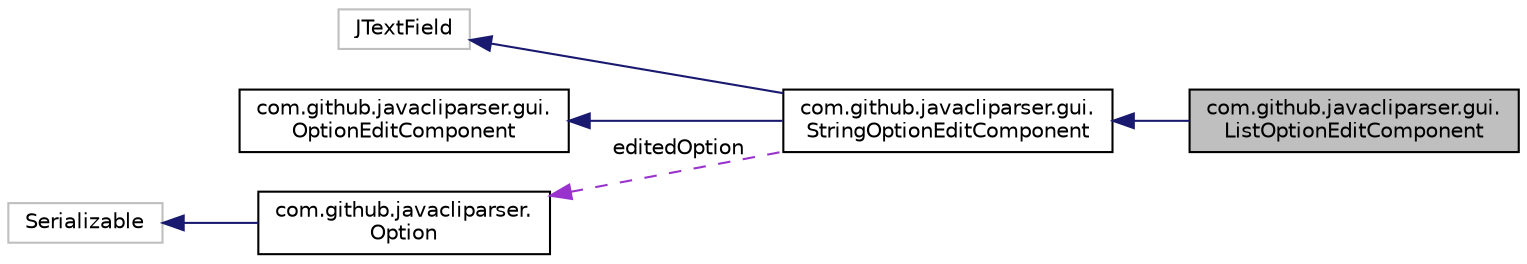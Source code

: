 digraph "com.github.javacliparser.gui.ListOptionEditComponent"
{
 // LATEX_PDF_SIZE
  edge [fontname="Helvetica",fontsize="10",labelfontname="Helvetica",labelfontsize="10"];
  node [fontname="Helvetica",fontsize="10",shape=record];
  rankdir="LR";
  Node1 [label="com.github.javacliparser.gui.\lListOptionEditComponent",height=0.2,width=0.4,color="black", fillcolor="grey75", style="filled", fontcolor="black",tooltip=" "];
  Node2 -> Node1 [dir="back",color="midnightblue",fontsize="10",style="solid"];
  Node2 [label="com.github.javacliparser.gui.\lStringOptionEditComponent",height=0.2,width=0.4,color="black", fillcolor="white", style="filled",URL="$classcom_1_1github_1_1javacliparser_1_1gui_1_1_string_option_edit_component.html",tooltip=" "];
  Node3 -> Node2 [dir="back",color="midnightblue",fontsize="10",style="solid"];
  Node3 [label="JTextField",height=0.2,width=0.4,color="grey75", fillcolor="white", style="filled",tooltip=" "];
  Node4 -> Node2 [dir="back",color="midnightblue",fontsize="10",style="solid"];
  Node4 [label="com.github.javacliparser.gui.\lOptionEditComponent",height=0.2,width=0.4,color="black", fillcolor="white", style="filled",URL="$interfacecom_1_1github_1_1javacliparser_1_1gui_1_1_option_edit_component.html",tooltip=" "];
  Node5 -> Node2 [dir="back",color="darkorchid3",fontsize="10",style="dashed",label=" editedOption" ];
  Node5 [label="com.github.javacliparser.\lOption",height=0.2,width=0.4,color="black", fillcolor="white", style="filled",URL="$interfacecom_1_1github_1_1javacliparser_1_1_option.html",tooltip=" "];
  Node6 -> Node5 [dir="back",color="midnightblue",fontsize="10",style="solid"];
  Node6 [label="Serializable",height=0.2,width=0.4,color="grey75", fillcolor="white", style="filled",tooltip=" "];
}
